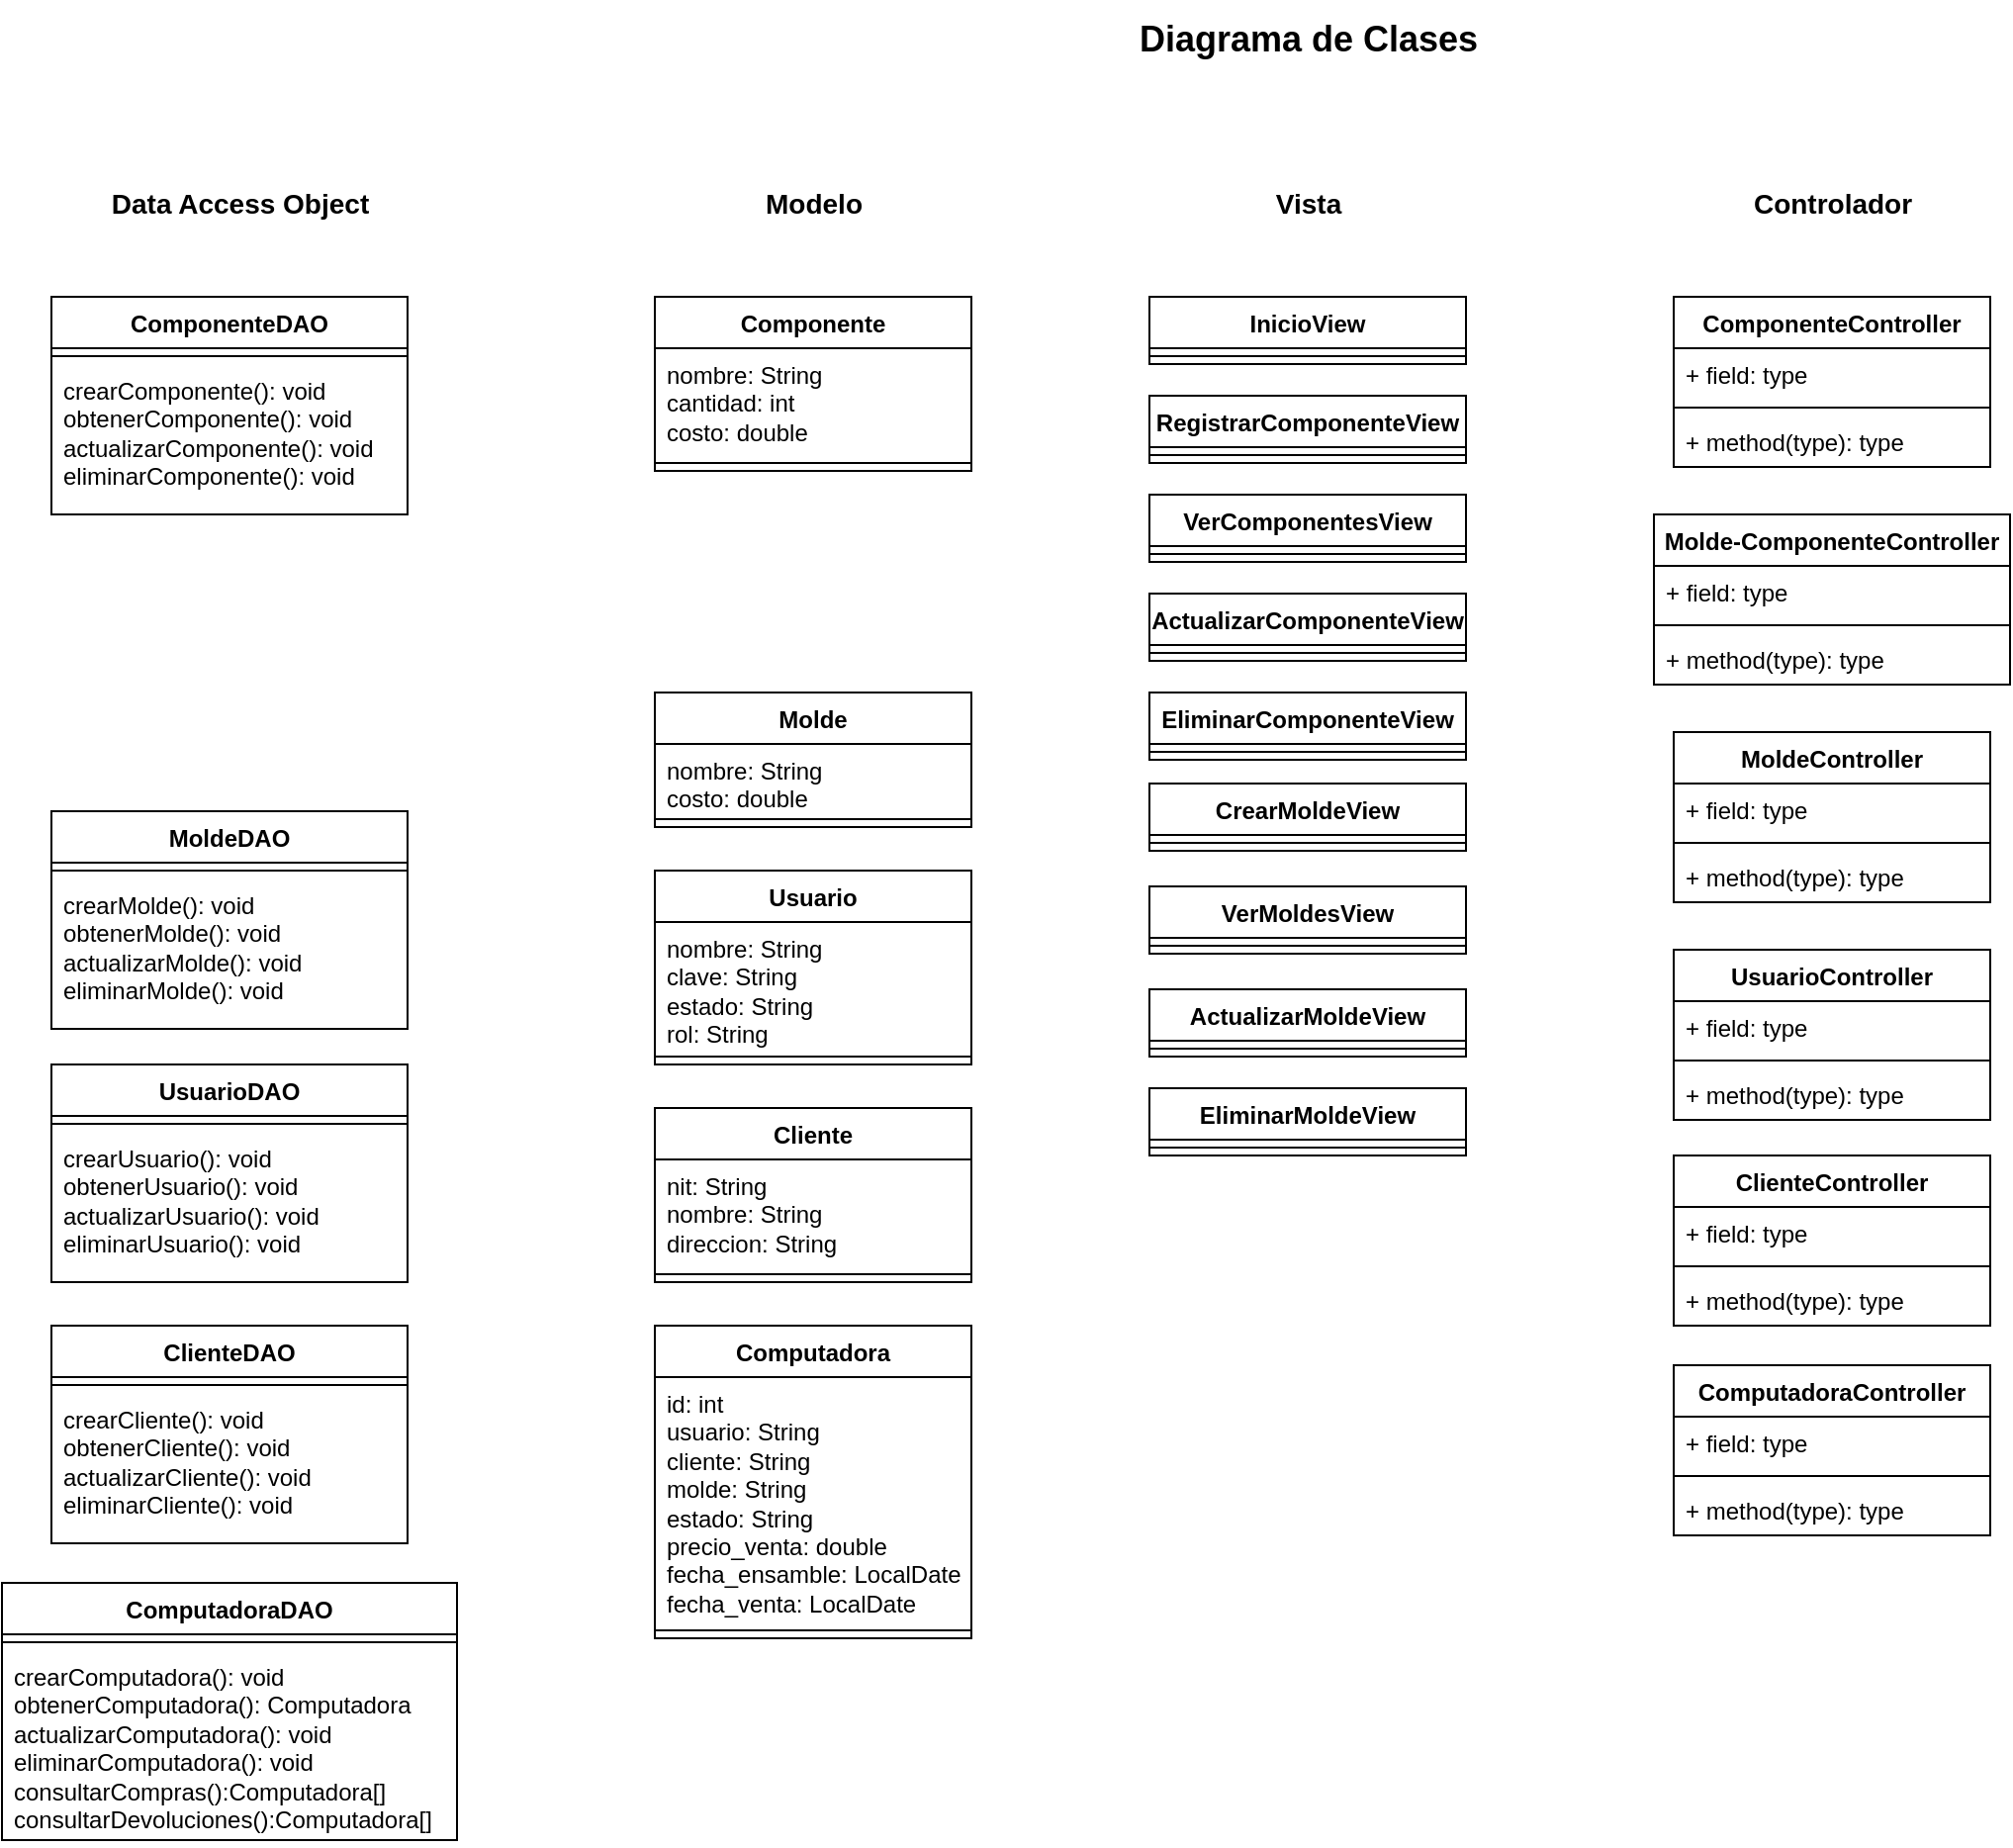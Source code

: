 <mxfile version="24.6.4" type="device">
  <diagram name="Page-1" id="muFzt7UatpygXQ48J8TT">
    <mxGraphModel dx="1884" dy="782" grid="1" gridSize="10" guides="1" tooltips="1" connect="1" arrows="1" fold="1" page="1" pageScale="1" pageWidth="850" pageHeight="1100" math="0" shadow="0">
      <root>
        <mxCell id="0" />
        <mxCell id="1" parent="0" />
        <mxCell id="lRWKl-mnWXyhmrKXMSrb-1" value="&lt;b&gt;&lt;font style=&quot;font-size: 18px;&quot;&gt;Diagrama de Clases&lt;/font&gt;&lt;/b&gt;" style="text;html=1;align=center;verticalAlign=middle;resizable=0;points=[];autosize=1;strokeColor=none;fillColor=none;" parent="1" vertex="1">
          <mxGeometry x="330" y="10" width="190" height="40" as="geometry" />
        </mxCell>
        <mxCell id="lRWKl-mnWXyhmrKXMSrb-2" value="Usuario" style="swimlane;fontStyle=1;align=center;verticalAlign=top;childLayout=stackLayout;horizontal=1;startSize=26;horizontalStack=0;resizeParent=1;resizeParentMax=0;resizeLast=0;collapsible=1;marginBottom=0;whiteSpace=wrap;html=1;" parent="1" vertex="1">
          <mxGeometry x="95" y="450" width="160" height="98" as="geometry" />
        </mxCell>
        <mxCell id="lRWKl-mnWXyhmrKXMSrb-3" value="nombre: String&lt;div&gt;clave: String&lt;/div&gt;&lt;div&gt;estado: String&lt;/div&gt;&lt;div&gt;rol: String&lt;/div&gt;" style="text;strokeColor=none;fillColor=none;align=left;verticalAlign=top;spacingLeft=4;spacingRight=4;overflow=hidden;rotatable=0;points=[[0,0.5],[1,0.5]];portConstraint=eastwest;whiteSpace=wrap;html=1;" parent="lRWKl-mnWXyhmrKXMSrb-2" vertex="1">
          <mxGeometry y="26" width="160" height="64" as="geometry" />
        </mxCell>
        <mxCell id="lRWKl-mnWXyhmrKXMSrb-4" value="" style="line;strokeWidth=1;fillColor=none;align=left;verticalAlign=middle;spacingTop=-1;spacingLeft=3;spacingRight=3;rotatable=0;labelPosition=right;points=[];portConstraint=eastwest;strokeColor=inherit;" parent="lRWKl-mnWXyhmrKXMSrb-2" vertex="1">
          <mxGeometry y="90" width="160" height="8" as="geometry" />
        </mxCell>
        <mxCell id="lRWKl-mnWXyhmrKXMSrb-6" value="&lt;b&gt;&lt;font style=&quot;font-size: 14px;&quot;&gt;Modelo&lt;/font&gt;&lt;/b&gt;" style="text;html=1;align=center;verticalAlign=middle;resizable=0;points=[];autosize=1;strokeColor=none;fillColor=none;" parent="1" vertex="1">
          <mxGeometry x="140" y="98" width="70" height="30" as="geometry" />
        </mxCell>
        <mxCell id="lRWKl-mnWXyhmrKXMSrb-7" value="&lt;font style=&quot;font-size: 14px;&quot;&gt;&lt;b&gt;Vista&lt;/b&gt;&lt;/font&gt;" style="text;html=1;align=center;verticalAlign=middle;resizable=0;points=[];autosize=1;strokeColor=none;fillColor=none;" parent="1" vertex="1">
          <mxGeometry x="395" y="98" width="60" height="30" as="geometry" />
        </mxCell>
        <mxCell id="lRWKl-mnWXyhmrKXMSrb-8" value="&lt;b&gt;&lt;font style=&quot;font-size: 14px;&quot;&gt;Controlador&lt;/font&gt;&lt;/b&gt;" style="text;html=1;align=center;verticalAlign=middle;resizable=0;points=[];autosize=1;strokeColor=none;fillColor=none;" parent="1" vertex="1">
          <mxGeometry x="640" y="98" width="100" height="30" as="geometry" />
        </mxCell>
        <mxCell id="lRWKl-mnWXyhmrKXMSrb-13" value="Componente" style="swimlane;fontStyle=1;align=center;verticalAlign=top;childLayout=stackLayout;horizontal=1;startSize=26;horizontalStack=0;resizeParent=1;resizeParentMax=0;resizeLast=0;collapsible=1;marginBottom=0;whiteSpace=wrap;html=1;" parent="1" vertex="1">
          <mxGeometry x="95" y="160" width="160" height="88" as="geometry" />
        </mxCell>
        <mxCell id="lRWKl-mnWXyhmrKXMSrb-14" value="nombre: String&lt;div&gt;cantidad: int&lt;/div&gt;&lt;div&gt;costo: double&lt;/div&gt;" style="text;strokeColor=none;fillColor=none;align=left;verticalAlign=top;spacingLeft=4;spacingRight=4;overflow=hidden;rotatable=0;points=[[0,0.5],[1,0.5]];portConstraint=eastwest;whiteSpace=wrap;html=1;" parent="lRWKl-mnWXyhmrKXMSrb-13" vertex="1">
          <mxGeometry y="26" width="160" height="54" as="geometry" />
        </mxCell>
        <mxCell id="lRWKl-mnWXyhmrKXMSrb-15" value="" style="line;strokeWidth=1;fillColor=none;align=left;verticalAlign=middle;spacingTop=-1;spacingLeft=3;spacingRight=3;rotatable=0;labelPosition=right;points=[];portConstraint=eastwest;strokeColor=inherit;" parent="lRWKl-mnWXyhmrKXMSrb-13" vertex="1">
          <mxGeometry y="80" width="160" height="8" as="geometry" />
        </mxCell>
        <mxCell id="lRWKl-mnWXyhmrKXMSrb-19" value="Molde" style="swimlane;fontStyle=1;align=center;verticalAlign=top;childLayout=stackLayout;horizontal=1;startSize=26;horizontalStack=0;resizeParent=1;resizeParentMax=0;resizeLast=0;collapsible=1;marginBottom=0;whiteSpace=wrap;html=1;" parent="1" vertex="1">
          <mxGeometry x="95" y="360" width="160" height="68" as="geometry" />
        </mxCell>
        <mxCell id="lRWKl-mnWXyhmrKXMSrb-20" value="nombre: String&lt;div&gt;costo: double&lt;/div&gt;" style="text;strokeColor=none;fillColor=none;align=left;verticalAlign=top;spacingLeft=4;spacingRight=4;overflow=hidden;rotatable=0;points=[[0,0.5],[1,0.5]];portConstraint=eastwest;whiteSpace=wrap;html=1;" parent="lRWKl-mnWXyhmrKXMSrb-19" vertex="1">
          <mxGeometry y="26" width="160" height="34" as="geometry" />
        </mxCell>
        <mxCell id="lRWKl-mnWXyhmrKXMSrb-21" value="" style="line;strokeWidth=1;fillColor=none;align=left;verticalAlign=middle;spacingTop=-1;spacingLeft=3;spacingRight=3;rotatable=0;labelPosition=right;points=[];portConstraint=eastwest;strokeColor=inherit;" parent="lRWKl-mnWXyhmrKXMSrb-19" vertex="1">
          <mxGeometry y="60" width="160" height="8" as="geometry" />
        </mxCell>
        <mxCell id="lRWKl-mnWXyhmrKXMSrb-22" value="Cliente" style="swimlane;fontStyle=1;align=center;verticalAlign=top;childLayout=stackLayout;horizontal=1;startSize=26;horizontalStack=0;resizeParent=1;resizeParentMax=0;resizeLast=0;collapsible=1;marginBottom=0;whiteSpace=wrap;html=1;" parent="1" vertex="1">
          <mxGeometry x="95" y="570" width="160" height="88" as="geometry" />
        </mxCell>
        <mxCell id="lRWKl-mnWXyhmrKXMSrb-23" value="nit: String&lt;div&gt;nombre: String&lt;/div&gt;&lt;div&gt;direccion: String&lt;/div&gt;" style="text;strokeColor=none;fillColor=none;align=left;verticalAlign=top;spacingLeft=4;spacingRight=4;overflow=hidden;rotatable=0;points=[[0,0.5],[1,0.5]];portConstraint=eastwest;whiteSpace=wrap;html=1;" parent="lRWKl-mnWXyhmrKXMSrb-22" vertex="1">
          <mxGeometry y="26" width="160" height="54" as="geometry" />
        </mxCell>
        <mxCell id="lRWKl-mnWXyhmrKXMSrb-24" value="" style="line;strokeWidth=1;fillColor=none;align=left;verticalAlign=middle;spacingTop=-1;spacingLeft=3;spacingRight=3;rotatable=0;labelPosition=right;points=[];portConstraint=eastwest;strokeColor=inherit;" parent="lRWKl-mnWXyhmrKXMSrb-22" vertex="1">
          <mxGeometry y="80" width="160" height="8" as="geometry" />
        </mxCell>
        <mxCell id="lRWKl-mnWXyhmrKXMSrb-25" value="Computadora" style="swimlane;fontStyle=1;align=center;verticalAlign=top;childLayout=stackLayout;horizontal=1;startSize=26;horizontalStack=0;resizeParent=1;resizeParentMax=0;resizeLast=0;collapsible=1;marginBottom=0;whiteSpace=wrap;html=1;" parent="1" vertex="1">
          <mxGeometry x="95" y="680" width="160" height="158" as="geometry" />
        </mxCell>
        <mxCell id="lRWKl-mnWXyhmrKXMSrb-26" value="id: int&lt;div&gt;usuario: String&lt;/div&gt;&lt;div&gt;cliente: String&lt;/div&gt;&lt;div&gt;molde: String&lt;/div&gt;&lt;div&gt;estado: String&lt;/div&gt;&lt;div&gt;precio_venta: double&lt;/div&gt;&lt;div&gt;fecha_ensamble: LocalDate&lt;/div&gt;&lt;div&gt;fecha_venta: LocalDate&lt;/div&gt;" style="text;strokeColor=none;fillColor=none;align=left;verticalAlign=top;spacingLeft=4;spacingRight=4;overflow=hidden;rotatable=0;points=[[0,0.5],[1,0.5]];portConstraint=eastwest;whiteSpace=wrap;html=1;" parent="lRWKl-mnWXyhmrKXMSrb-25" vertex="1">
          <mxGeometry y="26" width="160" height="124" as="geometry" />
        </mxCell>
        <mxCell id="lRWKl-mnWXyhmrKXMSrb-27" value="" style="line;strokeWidth=1;fillColor=none;align=left;verticalAlign=middle;spacingTop=-1;spacingLeft=3;spacingRight=3;rotatable=0;labelPosition=right;points=[];portConstraint=eastwest;strokeColor=inherit;" parent="lRWKl-mnWXyhmrKXMSrb-25" vertex="1">
          <mxGeometry y="150" width="160" height="8" as="geometry" />
        </mxCell>
        <mxCell id="lRWKl-mnWXyhmrKXMSrb-28" value="&lt;font style=&quot;font-size: 14px;&quot;&gt;&lt;b&gt;Data Access Object&lt;/b&gt;&lt;/font&gt;" style="text;html=1;align=center;verticalAlign=middle;resizable=0;points=[];autosize=1;strokeColor=none;fillColor=none;" parent="1" vertex="1">
          <mxGeometry x="-190" y="98" width="150" height="30" as="geometry" />
        </mxCell>
        <mxCell id="lRWKl-mnWXyhmrKXMSrb-30" value="ComponenteDAO" style="swimlane;fontStyle=1;align=center;verticalAlign=top;childLayout=stackLayout;horizontal=1;startSize=26;horizontalStack=0;resizeParent=1;resizeParentMax=0;resizeLast=0;collapsible=1;marginBottom=0;whiteSpace=wrap;html=1;" parent="1" vertex="1">
          <mxGeometry x="-210" y="160" width="180" height="110" as="geometry" />
        </mxCell>
        <mxCell id="lRWKl-mnWXyhmrKXMSrb-32" value="" style="line;strokeWidth=1;fillColor=none;align=left;verticalAlign=middle;spacingTop=-1;spacingLeft=3;spacingRight=3;rotatable=0;labelPosition=right;points=[];portConstraint=eastwest;strokeColor=inherit;" parent="lRWKl-mnWXyhmrKXMSrb-30" vertex="1">
          <mxGeometry y="26" width="180" height="8" as="geometry" />
        </mxCell>
        <mxCell id="lRWKl-mnWXyhmrKXMSrb-33" value="crearComponente(): void&lt;div&gt;obtenerComponente(): void&lt;/div&gt;&lt;div&gt;actualizarComponente(): void&lt;/div&gt;&lt;div&gt;eliminarComponente(): void&lt;/div&gt;&lt;div&gt;&lt;br&gt;&lt;/div&gt;" style="text;strokeColor=none;fillColor=none;align=left;verticalAlign=top;spacingLeft=4;spacingRight=4;overflow=hidden;rotatable=0;points=[[0,0.5],[1,0.5]];portConstraint=eastwest;whiteSpace=wrap;html=1;" parent="lRWKl-mnWXyhmrKXMSrb-30" vertex="1">
          <mxGeometry y="34" width="180" height="76" as="geometry" />
        </mxCell>
        <mxCell id="lRWKl-mnWXyhmrKXMSrb-35" value="ComputadoraDAO" style="swimlane;fontStyle=1;align=center;verticalAlign=top;childLayout=stackLayout;horizontal=1;startSize=26;horizontalStack=0;resizeParent=1;resizeParentMax=0;resizeLast=0;collapsible=1;marginBottom=0;whiteSpace=wrap;html=1;" parent="1" vertex="1">
          <mxGeometry x="-235" y="810" width="230" height="130" as="geometry" />
        </mxCell>
        <mxCell id="lRWKl-mnWXyhmrKXMSrb-36" value="" style="line;strokeWidth=1;fillColor=none;align=left;verticalAlign=middle;spacingTop=-1;spacingLeft=3;spacingRight=3;rotatable=0;labelPosition=right;points=[];portConstraint=eastwest;strokeColor=inherit;" parent="lRWKl-mnWXyhmrKXMSrb-35" vertex="1">
          <mxGeometry y="26" width="230" height="8" as="geometry" />
        </mxCell>
        <mxCell id="lRWKl-mnWXyhmrKXMSrb-37" value="crearComputadora(): void&lt;div&gt;obtenerComputadora(): Computadora&lt;/div&gt;&lt;div&gt;actualizarComputadora(): void&lt;/div&gt;&lt;div&gt;eliminarComputadora(): void&lt;/div&gt;&lt;div&gt;consultarCompras():Computadora[]&lt;/div&gt;&lt;div&gt;consultarDevoluciones():Computadora[]&lt;/div&gt;&lt;div&gt;&lt;br&gt;&lt;/div&gt;" style="text;strokeColor=none;fillColor=none;align=left;verticalAlign=top;spacingLeft=4;spacingRight=4;overflow=hidden;rotatable=0;points=[[0,0.5],[1,0.5]];portConstraint=eastwest;whiteSpace=wrap;html=1;" parent="lRWKl-mnWXyhmrKXMSrb-35" vertex="1">
          <mxGeometry y="34" width="230" height="96" as="geometry" />
        </mxCell>
        <mxCell id="lRWKl-mnWXyhmrKXMSrb-41" value="MoldeDAO" style="swimlane;fontStyle=1;align=center;verticalAlign=top;childLayout=stackLayout;horizontal=1;startSize=26;horizontalStack=0;resizeParent=1;resizeParentMax=0;resizeLast=0;collapsible=1;marginBottom=0;whiteSpace=wrap;html=1;" parent="1" vertex="1">
          <mxGeometry x="-210" y="420" width="180" height="110" as="geometry" />
        </mxCell>
        <mxCell id="lRWKl-mnWXyhmrKXMSrb-42" value="" style="line;strokeWidth=1;fillColor=none;align=left;verticalAlign=middle;spacingTop=-1;spacingLeft=3;spacingRight=3;rotatable=0;labelPosition=right;points=[];portConstraint=eastwest;strokeColor=inherit;" parent="lRWKl-mnWXyhmrKXMSrb-41" vertex="1">
          <mxGeometry y="26" width="180" height="8" as="geometry" />
        </mxCell>
        <mxCell id="lRWKl-mnWXyhmrKXMSrb-43" value="crearMolde(): void&lt;div&gt;obtenerMolde(): void&lt;/div&gt;&lt;div&gt;actualizarMolde(): void&lt;/div&gt;&lt;div&gt;eliminarMolde(): void&lt;/div&gt;" style="text;strokeColor=none;fillColor=none;align=left;verticalAlign=top;spacingLeft=4;spacingRight=4;overflow=hidden;rotatable=0;points=[[0,0.5],[1,0.5]];portConstraint=eastwest;whiteSpace=wrap;html=1;" parent="lRWKl-mnWXyhmrKXMSrb-41" vertex="1">
          <mxGeometry y="34" width="180" height="76" as="geometry" />
        </mxCell>
        <mxCell id="lRWKl-mnWXyhmrKXMSrb-44" value="UsuarioDAO" style="swimlane;fontStyle=1;align=center;verticalAlign=top;childLayout=stackLayout;horizontal=1;startSize=26;horizontalStack=0;resizeParent=1;resizeParentMax=0;resizeLast=0;collapsible=1;marginBottom=0;whiteSpace=wrap;html=1;" parent="1" vertex="1">
          <mxGeometry x="-210" y="548" width="180" height="110" as="geometry" />
        </mxCell>
        <mxCell id="lRWKl-mnWXyhmrKXMSrb-45" value="" style="line;strokeWidth=1;fillColor=none;align=left;verticalAlign=middle;spacingTop=-1;spacingLeft=3;spacingRight=3;rotatable=0;labelPosition=right;points=[];portConstraint=eastwest;strokeColor=inherit;" parent="lRWKl-mnWXyhmrKXMSrb-44" vertex="1">
          <mxGeometry y="26" width="180" height="8" as="geometry" />
        </mxCell>
        <mxCell id="lRWKl-mnWXyhmrKXMSrb-46" value="crearUsuario(): void&lt;div&gt;obtenerUsuario(): void&lt;/div&gt;&lt;div&gt;actualizarUsuario(): void&lt;/div&gt;&lt;div&gt;eliminarUsuario(): void&lt;/div&gt;" style="text;strokeColor=none;fillColor=none;align=left;verticalAlign=top;spacingLeft=4;spacingRight=4;overflow=hidden;rotatable=0;points=[[0,0.5],[1,0.5]];portConstraint=eastwest;whiteSpace=wrap;html=1;" parent="lRWKl-mnWXyhmrKXMSrb-44" vertex="1">
          <mxGeometry y="34" width="180" height="76" as="geometry" />
        </mxCell>
        <mxCell id="lRWKl-mnWXyhmrKXMSrb-47" value="ClienteDAO" style="swimlane;fontStyle=1;align=center;verticalAlign=top;childLayout=stackLayout;horizontal=1;startSize=26;horizontalStack=0;resizeParent=1;resizeParentMax=0;resizeLast=0;collapsible=1;marginBottom=0;whiteSpace=wrap;html=1;" parent="1" vertex="1">
          <mxGeometry x="-210" y="680" width="180" height="110" as="geometry" />
        </mxCell>
        <mxCell id="lRWKl-mnWXyhmrKXMSrb-48" value="" style="line;strokeWidth=1;fillColor=none;align=left;verticalAlign=middle;spacingTop=-1;spacingLeft=3;spacingRight=3;rotatable=0;labelPosition=right;points=[];portConstraint=eastwest;strokeColor=inherit;" parent="lRWKl-mnWXyhmrKXMSrb-47" vertex="1">
          <mxGeometry y="26" width="180" height="8" as="geometry" />
        </mxCell>
        <mxCell id="lRWKl-mnWXyhmrKXMSrb-49" value="crearCliente(): void&lt;div&gt;obtenerCliente(): void&lt;/div&gt;&lt;div&gt;actualizarCliente(): void&lt;/div&gt;&lt;div&gt;eliminarCliente(): void&lt;/div&gt;" style="text;strokeColor=none;fillColor=none;align=left;verticalAlign=top;spacingLeft=4;spacingRight=4;overflow=hidden;rotatable=0;points=[[0,0.5],[1,0.5]];portConstraint=eastwest;whiteSpace=wrap;html=1;" parent="lRWKl-mnWXyhmrKXMSrb-47" vertex="1">
          <mxGeometry y="34" width="180" height="76" as="geometry" />
        </mxCell>
        <mxCell id="GER72PxJcnKGeq6qhmZB-1" value="ComponenteController" style="swimlane;fontStyle=1;align=center;verticalAlign=top;childLayout=stackLayout;horizontal=1;startSize=26;horizontalStack=0;resizeParent=1;resizeParentMax=0;resizeLast=0;collapsible=1;marginBottom=0;whiteSpace=wrap;html=1;" vertex="1" parent="1">
          <mxGeometry x="610" y="160" width="160" height="86" as="geometry" />
        </mxCell>
        <mxCell id="GER72PxJcnKGeq6qhmZB-2" value="+ field: type" style="text;strokeColor=none;fillColor=none;align=left;verticalAlign=top;spacingLeft=4;spacingRight=4;overflow=hidden;rotatable=0;points=[[0,0.5],[1,0.5]];portConstraint=eastwest;whiteSpace=wrap;html=1;" vertex="1" parent="GER72PxJcnKGeq6qhmZB-1">
          <mxGeometry y="26" width="160" height="26" as="geometry" />
        </mxCell>
        <mxCell id="GER72PxJcnKGeq6qhmZB-3" value="" style="line;strokeWidth=1;fillColor=none;align=left;verticalAlign=middle;spacingTop=-1;spacingLeft=3;spacingRight=3;rotatable=0;labelPosition=right;points=[];portConstraint=eastwest;strokeColor=inherit;" vertex="1" parent="GER72PxJcnKGeq6qhmZB-1">
          <mxGeometry y="52" width="160" height="8" as="geometry" />
        </mxCell>
        <mxCell id="GER72PxJcnKGeq6qhmZB-4" value="+ method(type): type" style="text;strokeColor=none;fillColor=none;align=left;verticalAlign=top;spacingLeft=4;spacingRight=4;overflow=hidden;rotatable=0;points=[[0,0.5],[1,0.5]];portConstraint=eastwest;whiteSpace=wrap;html=1;" vertex="1" parent="GER72PxJcnKGeq6qhmZB-1">
          <mxGeometry y="60" width="160" height="26" as="geometry" />
        </mxCell>
        <mxCell id="GER72PxJcnKGeq6qhmZB-17" value="Molde-ComponenteController" style="swimlane;fontStyle=1;align=center;verticalAlign=top;childLayout=stackLayout;horizontal=1;startSize=26;horizontalStack=0;resizeParent=1;resizeParentMax=0;resizeLast=0;collapsible=1;marginBottom=0;whiteSpace=wrap;html=1;" vertex="1" parent="1">
          <mxGeometry x="600" y="270" width="180" height="86" as="geometry" />
        </mxCell>
        <mxCell id="GER72PxJcnKGeq6qhmZB-18" value="+ field: type" style="text;strokeColor=none;fillColor=none;align=left;verticalAlign=top;spacingLeft=4;spacingRight=4;overflow=hidden;rotatable=0;points=[[0,0.5],[1,0.5]];portConstraint=eastwest;whiteSpace=wrap;html=1;" vertex="1" parent="GER72PxJcnKGeq6qhmZB-17">
          <mxGeometry y="26" width="180" height="26" as="geometry" />
        </mxCell>
        <mxCell id="GER72PxJcnKGeq6qhmZB-19" value="" style="line;strokeWidth=1;fillColor=none;align=left;verticalAlign=middle;spacingTop=-1;spacingLeft=3;spacingRight=3;rotatable=0;labelPosition=right;points=[];portConstraint=eastwest;strokeColor=inherit;" vertex="1" parent="GER72PxJcnKGeq6qhmZB-17">
          <mxGeometry y="52" width="180" height="8" as="geometry" />
        </mxCell>
        <mxCell id="GER72PxJcnKGeq6qhmZB-20" value="+ method(type): type" style="text;strokeColor=none;fillColor=none;align=left;verticalAlign=top;spacingLeft=4;spacingRight=4;overflow=hidden;rotatable=0;points=[[0,0.5],[1,0.5]];portConstraint=eastwest;whiteSpace=wrap;html=1;" vertex="1" parent="GER72PxJcnKGeq6qhmZB-17">
          <mxGeometry y="60" width="180" height="26" as="geometry" />
        </mxCell>
        <mxCell id="GER72PxJcnKGeq6qhmZB-21" value="MoldeController" style="swimlane;fontStyle=1;align=center;verticalAlign=top;childLayout=stackLayout;horizontal=1;startSize=26;horizontalStack=0;resizeParent=1;resizeParentMax=0;resizeLast=0;collapsible=1;marginBottom=0;whiteSpace=wrap;html=1;" vertex="1" parent="1">
          <mxGeometry x="610" y="380" width="160" height="86" as="geometry" />
        </mxCell>
        <mxCell id="GER72PxJcnKGeq6qhmZB-22" value="+ field: type" style="text;strokeColor=none;fillColor=none;align=left;verticalAlign=top;spacingLeft=4;spacingRight=4;overflow=hidden;rotatable=0;points=[[0,0.5],[1,0.5]];portConstraint=eastwest;whiteSpace=wrap;html=1;" vertex="1" parent="GER72PxJcnKGeq6qhmZB-21">
          <mxGeometry y="26" width="160" height="26" as="geometry" />
        </mxCell>
        <mxCell id="GER72PxJcnKGeq6qhmZB-23" value="" style="line;strokeWidth=1;fillColor=none;align=left;verticalAlign=middle;spacingTop=-1;spacingLeft=3;spacingRight=3;rotatable=0;labelPosition=right;points=[];portConstraint=eastwest;strokeColor=inherit;" vertex="1" parent="GER72PxJcnKGeq6qhmZB-21">
          <mxGeometry y="52" width="160" height="8" as="geometry" />
        </mxCell>
        <mxCell id="GER72PxJcnKGeq6qhmZB-24" value="+ method(type): type" style="text;strokeColor=none;fillColor=none;align=left;verticalAlign=top;spacingLeft=4;spacingRight=4;overflow=hidden;rotatable=0;points=[[0,0.5],[1,0.5]];portConstraint=eastwest;whiteSpace=wrap;html=1;" vertex="1" parent="GER72PxJcnKGeq6qhmZB-21">
          <mxGeometry y="60" width="160" height="26" as="geometry" />
        </mxCell>
        <mxCell id="GER72PxJcnKGeq6qhmZB-25" value="UsuarioController" style="swimlane;fontStyle=1;align=center;verticalAlign=top;childLayout=stackLayout;horizontal=1;startSize=26;horizontalStack=0;resizeParent=1;resizeParentMax=0;resizeLast=0;collapsible=1;marginBottom=0;whiteSpace=wrap;html=1;" vertex="1" parent="1">
          <mxGeometry x="610" y="490" width="160" height="86" as="geometry" />
        </mxCell>
        <mxCell id="GER72PxJcnKGeq6qhmZB-26" value="+ field: type" style="text;strokeColor=none;fillColor=none;align=left;verticalAlign=top;spacingLeft=4;spacingRight=4;overflow=hidden;rotatable=0;points=[[0,0.5],[1,0.5]];portConstraint=eastwest;whiteSpace=wrap;html=1;" vertex="1" parent="GER72PxJcnKGeq6qhmZB-25">
          <mxGeometry y="26" width="160" height="26" as="geometry" />
        </mxCell>
        <mxCell id="GER72PxJcnKGeq6qhmZB-27" value="" style="line;strokeWidth=1;fillColor=none;align=left;verticalAlign=middle;spacingTop=-1;spacingLeft=3;spacingRight=3;rotatable=0;labelPosition=right;points=[];portConstraint=eastwest;strokeColor=inherit;" vertex="1" parent="GER72PxJcnKGeq6qhmZB-25">
          <mxGeometry y="52" width="160" height="8" as="geometry" />
        </mxCell>
        <mxCell id="GER72PxJcnKGeq6qhmZB-28" value="+ method(type): type" style="text;strokeColor=none;fillColor=none;align=left;verticalAlign=top;spacingLeft=4;spacingRight=4;overflow=hidden;rotatable=0;points=[[0,0.5],[1,0.5]];portConstraint=eastwest;whiteSpace=wrap;html=1;" vertex="1" parent="GER72PxJcnKGeq6qhmZB-25">
          <mxGeometry y="60" width="160" height="26" as="geometry" />
        </mxCell>
        <mxCell id="GER72PxJcnKGeq6qhmZB-29" value="ClienteController" style="swimlane;fontStyle=1;align=center;verticalAlign=top;childLayout=stackLayout;horizontal=1;startSize=26;horizontalStack=0;resizeParent=1;resizeParentMax=0;resizeLast=0;collapsible=1;marginBottom=0;whiteSpace=wrap;html=1;" vertex="1" parent="1">
          <mxGeometry x="610" y="594" width="160" height="86" as="geometry" />
        </mxCell>
        <mxCell id="GER72PxJcnKGeq6qhmZB-30" value="+ field: type" style="text;strokeColor=none;fillColor=none;align=left;verticalAlign=top;spacingLeft=4;spacingRight=4;overflow=hidden;rotatable=0;points=[[0,0.5],[1,0.5]];portConstraint=eastwest;whiteSpace=wrap;html=1;" vertex="1" parent="GER72PxJcnKGeq6qhmZB-29">
          <mxGeometry y="26" width="160" height="26" as="geometry" />
        </mxCell>
        <mxCell id="GER72PxJcnKGeq6qhmZB-31" value="" style="line;strokeWidth=1;fillColor=none;align=left;verticalAlign=middle;spacingTop=-1;spacingLeft=3;spacingRight=3;rotatable=0;labelPosition=right;points=[];portConstraint=eastwest;strokeColor=inherit;" vertex="1" parent="GER72PxJcnKGeq6qhmZB-29">
          <mxGeometry y="52" width="160" height="8" as="geometry" />
        </mxCell>
        <mxCell id="GER72PxJcnKGeq6qhmZB-32" value="+ method(type): type" style="text;strokeColor=none;fillColor=none;align=left;verticalAlign=top;spacingLeft=4;spacingRight=4;overflow=hidden;rotatable=0;points=[[0,0.5],[1,0.5]];portConstraint=eastwest;whiteSpace=wrap;html=1;" vertex="1" parent="GER72PxJcnKGeq6qhmZB-29">
          <mxGeometry y="60" width="160" height="26" as="geometry" />
        </mxCell>
        <mxCell id="GER72PxJcnKGeq6qhmZB-33" value="ComputadoraController" style="swimlane;fontStyle=1;align=center;verticalAlign=top;childLayout=stackLayout;horizontal=1;startSize=26;horizontalStack=0;resizeParent=1;resizeParentMax=0;resizeLast=0;collapsible=1;marginBottom=0;whiteSpace=wrap;html=1;" vertex="1" parent="1">
          <mxGeometry x="610" y="700" width="160" height="86" as="geometry" />
        </mxCell>
        <mxCell id="GER72PxJcnKGeq6qhmZB-34" value="+ field: type" style="text;strokeColor=none;fillColor=none;align=left;verticalAlign=top;spacingLeft=4;spacingRight=4;overflow=hidden;rotatable=0;points=[[0,0.5],[1,0.5]];portConstraint=eastwest;whiteSpace=wrap;html=1;" vertex="1" parent="GER72PxJcnKGeq6qhmZB-33">
          <mxGeometry y="26" width="160" height="26" as="geometry" />
        </mxCell>
        <mxCell id="GER72PxJcnKGeq6qhmZB-35" value="" style="line;strokeWidth=1;fillColor=none;align=left;verticalAlign=middle;spacingTop=-1;spacingLeft=3;spacingRight=3;rotatable=0;labelPosition=right;points=[];portConstraint=eastwest;strokeColor=inherit;" vertex="1" parent="GER72PxJcnKGeq6qhmZB-33">
          <mxGeometry y="52" width="160" height="8" as="geometry" />
        </mxCell>
        <mxCell id="GER72PxJcnKGeq6qhmZB-36" value="+ method(type): type" style="text;strokeColor=none;fillColor=none;align=left;verticalAlign=top;spacingLeft=4;spacingRight=4;overflow=hidden;rotatable=0;points=[[0,0.5],[1,0.5]];portConstraint=eastwest;whiteSpace=wrap;html=1;" vertex="1" parent="GER72PxJcnKGeq6qhmZB-33">
          <mxGeometry y="60" width="160" height="26" as="geometry" />
        </mxCell>
        <mxCell id="GER72PxJcnKGeq6qhmZB-42" value="RegistrarComponenteView" style="swimlane;fontStyle=1;align=center;verticalAlign=top;childLayout=stackLayout;horizontal=1;startSize=26;horizontalStack=0;resizeParent=1;resizeParentMax=0;resizeLast=0;collapsible=1;marginBottom=0;whiteSpace=wrap;html=1;" vertex="1" parent="1">
          <mxGeometry x="345" y="210" width="160" height="34" as="geometry" />
        </mxCell>
        <mxCell id="GER72PxJcnKGeq6qhmZB-44" value="" style="line;strokeWidth=1;fillColor=none;align=left;verticalAlign=middle;spacingTop=-1;spacingLeft=3;spacingRight=3;rotatable=0;labelPosition=right;points=[];portConstraint=eastwest;strokeColor=inherit;" vertex="1" parent="GER72PxJcnKGeq6qhmZB-42">
          <mxGeometry y="26" width="160" height="8" as="geometry" />
        </mxCell>
        <mxCell id="GER72PxJcnKGeq6qhmZB-47" value="VerComponentesView" style="swimlane;fontStyle=1;align=center;verticalAlign=top;childLayout=stackLayout;horizontal=1;startSize=26;horizontalStack=0;resizeParent=1;resizeParentMax=0;resizeLast=0;collapsible=1;marginBottom=0;whiteSpace=wrap;html=1;" vertex="1" parent="1">
          <mxGeometry x="345" y="260" width="160" height="34" as="geometry" />
        </mxCell>
        <mxCell id="GER72PxJcnKGeq6qhmZB-49" value="" style="line;strokeWidth=1;fillColor=none;align=left;verticalAlign=middle;spacingTop=-1;spacingLeft=3;spacingRight=3;rotatable=0;labelPosition=right;points=[];portConstraint=eastwest;strokeColor=inherit;" vertex="1" parent="GER72PxJcnKGeq6qhmZB-47">
          <mxGeometry y="26" width="160" height="8" as="geometry" />
        </mxCell>
        <mxCell id="GER72PxJcnKGeq6qhmZB-50" value="InicioView" style="swimlane;fontStyle=1;align=center;verticalAlign=top;childLayout=stackLayout;horizontal=1;startSize=26;horizontalStack=0;resizeParent=1;resizeParentMax=0;resizeLast=0;collapsible=1;marginBottom=0;whiteSpace=wrap;html=1;" vertex="1" parent="1">
          <mxGeometry x="345" y="160" width="160" height="34" as="geometry" />
        </mxCell>
        <mxCell id="GER72PxJcnKGeq6qhmZB-52" value="" style="line;strokeWidth=1;fillColor=none;align=left;verticalAlign=middle;spacingTop=-1;spacingLeft=3;spacingRight=3;rotatable=0;labelPosition=right;points=[];portConstraint=eastwest;strokeColor=inherit;" vertex="1" parent="GER72PxJcnKGeq6qhmZB-50">
          <mxGeometry y="26" width="160" height="8" as="geometry" />
        </mxCell>
        <mxCell id="GER72PxJcnKGeq6qhmZB-53" value="ActualizarComponenteView" style="swimlane;fontStyle=1;align=center;verticalAlign=top;childLayout=stackLayout;horizontal=1;startSize=26;horizontalStack=0;resizeParent=1;resizeParentMax=0;resizeLast=0;collapsible=1;marginBottom=0;whiteSpace=wrap;html=1;" vertex="1" parent="1">
          <mxGeometry x="345" y="310" width="160" height="34" as="geometry" />
        </mxCell>
        <mxCell id="GER72PxJcnKGeq6qhmZB-55" value="" style="line;strokeWidth=1;fillColor=none;align=left;verticalAlign=middle;spacingTop=-1;spacingLeft=3;spacingRight=3;rotatable=0;labelPosition=right;points=[];portConstraint=eastwest;strokeColor=inherit;" vertex="1" parent="GER72PxJcnKGeq6qhmZB-53">
          <mxGeometry y="26" width="160" height="8" as="geometry" />
        </mxCell>
        <mxCell id="GER72PxJcnKGeq6qhmZB-56" value="EliminarComponenteView" style="swimlane;fontStyle=1;align=center;verticalAlign=top;childLayout=stackLayout;horizontal=1;startSize=26;horizontalStack=0;resizeParent=1;resizeParentMax=0;resizeLast=0;collapsible=1;marginBottom=0;whiteSpace=wrap;html=1;" vertex="1" parent="1">
          <mxGeometry x="345" y="360" width="160" height="34" as="geometry" />
        </mxCell>
        <mxCell id="GER72PxJcnKGeq6qhmZB-57" value="" style="line;strokeWidth=1;fillColor=none;align=left;verticalAlign=middle;spacingTop=-1;spacingLeft=3;spacingRight=3;rotatable=0;labelPosition=right;points=[];portConstraint=eastwest;strokeColor=inherit;" vertex="1" parent="GER72PxJcnKGeq6qhmZB-56">
          <mxGeometry y="26" width="160" height="8" as="geometry" />
        </mxCell>
        <mxCell id="GER72PxJcnKGeq6qhmZB-58" value="EliminarMoldeView" style="swimlane;fontStyle=1;align=center;verticalAlign=top;childLayout=stackLayout;horizontal=1;startSize=26;horizontalStack=0;resizeParent=1;resizeParentMax=0;resizeLast=0;collapsible=1;marginBottom=0;whiteSpace=wrap;html=1;" vertex="1" parent="1">
          <mxGeometry x="345" y="560" width="160" height="34" as="geometry" />
        </mxCell>
        <mxCell id="GER72PxJcnKGeq6qhmZB-59" value="" style="line;strokeWidth=1;fillColor=none;align=left;verticalAlign=middle;spacingTop=-1;spacingLeft=3;spacingRight=3;rotatable=0;labelPosition=right;points=[];portConstraint=eastwest;strokeColor=inherit;" vertex="1" parent="GER72PxJcnKGeq6qhmZB-58">
          <mxGeometry y="26" width="160" height="8" as="geometry" />
        </mxCell>
        <mxCell id="GER72PxJcnKGeq6qhmZB-60" value="ActualizarMoldeView" style="swimlane;fontStyle=1;align=center;verticalAlign=top;childLayout=stackLayout;horizontal=1;startSize=26;horizontalStack=0;resizeParent=1;resizeParentMax=0;resizeLast=0;collapsible=1;marginBottom=0;whiteSpace=wrap;html=1;" vertex="1" parent="1">
          <mxGeometry x="345" y="510" width="160" height="34" as="geometry" />
        </mxCell>
        <mxCell id="GER72PxJcnKGeq6qhmZB-61" value="" style="line;strokeWidth=1;fillColor=none;align=left;verticalAlign=middle;spacingTop=-1;spacingLeft=3;spacingRight=3;rotatable=0;labelPosition=right;points=[];portConstraint=eastwest;strokeColor=inherit;" vertex="1" parent="GER72PxJcnKGeq6qhmZB-60">
          <mxGeometry y="26" width="160" height="8" as="geometry" />
        </mxCell>
        <mxCell id="GER72PxJcnKGeq6qhmZB-62" value="VerMoldesView" style="swimlane;fontStyle=1;align=center;verticalAlign=top;childLayout=stackLayout;horizontal=1;startSize=26;horizontalStack=0;resizeParent=1;resizeParentMax=0;resizeLast=0;collapsible=1;marginBottom=0;whiteSpace=wrap;html=1;" vertex="1" parent="1">
          <mxGeometry x="345" y="458" width="160" height="34" as="geometry" />
        </mxCell>
        <mxCell id="GER72PxJcnKGeq6qhmZB-63" value="" style="line;strokeWidth=1;fillColor=none;align=left;verticalAlign=middle;spacingTop=-1;spacingLeft=3;spacingRight=3;rotatable=0;labelPosition=right;points=[];portConstraint=eastwest;strokeColor=inherit;" vertex="1" parent="GER72PxJcnKGeq6qhmZB-62">
          <mxGeometry y="26" width="160" height="8" as="geometry" />
        </mxCell>
        <mxCell id="GER72PxJcnKGeq6qhmZB-64" value="CrearMoldeView" style="swimlane;fontStyle=1;align=center;verticalAlign=top;childLayout=stackLayout;horizontal=1;startSize=26;horizontalStack=0;resizeParent=1;resizeParentMax=0;resizeLast=0;collapsible=1;marginBottom=0;whiteSpace=wrap;html=1;" vertex="1" parent="1">
          <mxGeometry x="345" y="406" width="160" height="34" as="geometry" />
        </mxCell>
        <mxCell id="GER72PxJcnKGeq6qhmZB-65" value="" style="line;strokeWidth=1;fillColor=none;align=left;verticalAlign=middle;spacingTop=-1;spacingLeft=3;spacingRight=3;rotatable=0;labelPosition=right;points=[];portConstraint=eastwest;strokeColor=inherit;" vertex="1" parent="GER72PxJcnKGeq6qhmZB-64">
          <mxGeometry y="26" width="160" height="8" as="geometry" />
        </mxCell>
      </root>
    </mxGraphModel>
  </diagram>
</mxfile>
